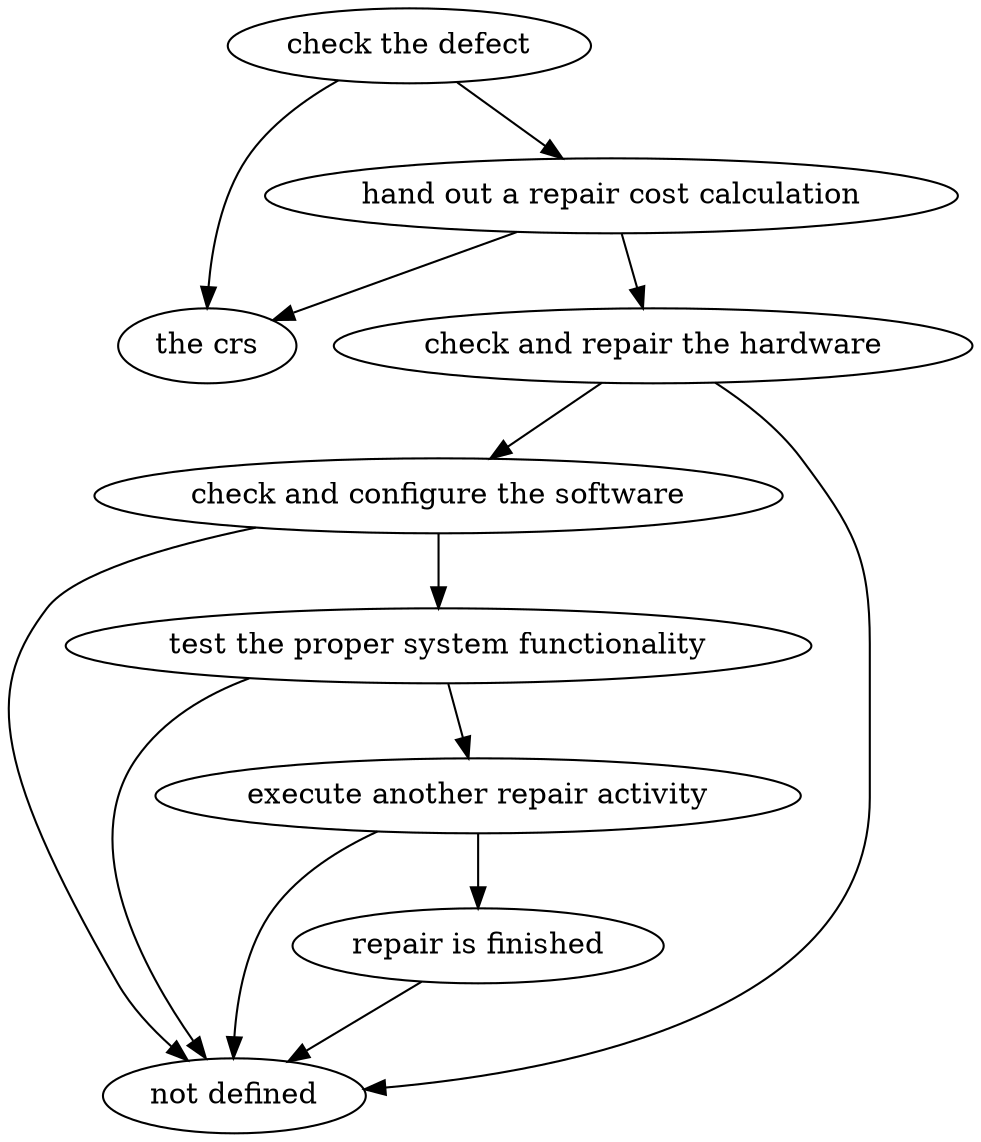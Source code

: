 strict digraph "doc-1.2" {
	graph [name="doc-1.2"];
	"check the defect"	[attrs="{'type': 'Activity', 'label': 'check the defect'}"];
	"hand out a repair cost calculation"	[attrs="{'type': 'Activity', 'label': 'hand out a repair cost calculation'}"];
	"check the defect" -> "hand out a repair cost calculation"	[attrs="{'type': 'flow', 'label': 'flow'}"];
	"the crs"	[attrs="{'type': 'Actor', 'label': 'the crs'}"];
	"check the defect" -> "the crs"	[attrs="{'type': 'actor performer', 'label': 'actor performer'}"];
	"check and repair the hardware"	[attrs="{'type': 'Activity', 'label': 'check and repair the hardware'}"];
	"hand out a repair cost calculation" -> "check and repair the hardware"	[attrs="{'type': 'flow', 'label': 'flow'}"];
	"hand out a repair cost calculation" -> "the crs"	[attrs="{'type': 'actor performer', 'label': 'actor performer'}"];
	"check and configure the software"	[attrs="{'type': 'Activity', 'label': 'check and configure the software'}"];
	"check and repair the hardware" -> "check and configure the software"	[attrs="{'type': 'flow', 'label': 'flow'}"];
	"not defined"	[attrs="{'type': 'Actor', 'label': 'not defined'}"];
	"check and repair the hardware" -> "not defined"	[attrs="{'type': 'actor performer', 'label': 'actor performer'}"];
	"test the proper system functionality"	[attrs="{'type': 'Activity', 'label': 'test the proper system functionality'}"];
	"check and configure the software" -> "test the proper system functionality"	[attrs="{'type': 'flow', 'label': 'flow'}"];
	"check and configure the software" -> "not defined"	[attrs="{'type': 'actor performer', 'label': 'actor performer'}"];
	"execute another repair activity"	[attrs="{'type': 'Activity', 'label': 'execute another repair activity'}"];
	"test the proper system functionality" -> "execute another repair activity"	[attrs="{'type': 'flow', 'label': 'flow'}"];
	"test the proper system functionality" -> "not defined"	[attrs="{'type': 'actor performer', 'label': 'actor performer'}"];
	"repair is finished"	[attrs="{'type': 'Activity', 'label': 'repair is finished'}"];
	"execute another repair activity" -> "repair is finished"	[attrs="{'type': 'flow', 'label': 'flow'}"];
	"execute another repair activity" -> "not defined"	[attrs="{'type': 'actor performer', 'label': 'actor performer'}"];
	"repair is finished" -> "not defined"	[attrs="{'type': 'actor performer', 'label': 'actor performer'}"];
}
